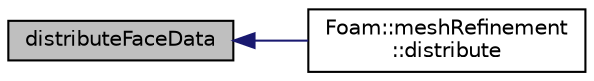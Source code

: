 digraph "distributeFaceData"
{
  bgcolor="transparent";
  edge [fontname="Helvetica",fontsize="10",labelfontname="Helvetica",labelfontsize="10"];
  node [fontname="Helvetica",fontsize="10",shape=record];
  rankdir="LR";
  Node1 [label="distributeFaceData",height=0.2,width=0.4,color="black", fillcolor="grey75", style="filled", fontcolor="black"];
  Node1 -> Node2 [dir="back",color="midnightblue",fontsize="10",style="solid",fontname="Helvetica"];
  Node2 [label="Foam::meshRefinement\l::distribute",height=0.2,width=0.4,color="black",URL="$a01469.html#a6be2dc3eb1d541aeb83ee0a2adcc0556",tooltip="Update local numbering for mesh redistribution. "];
}
